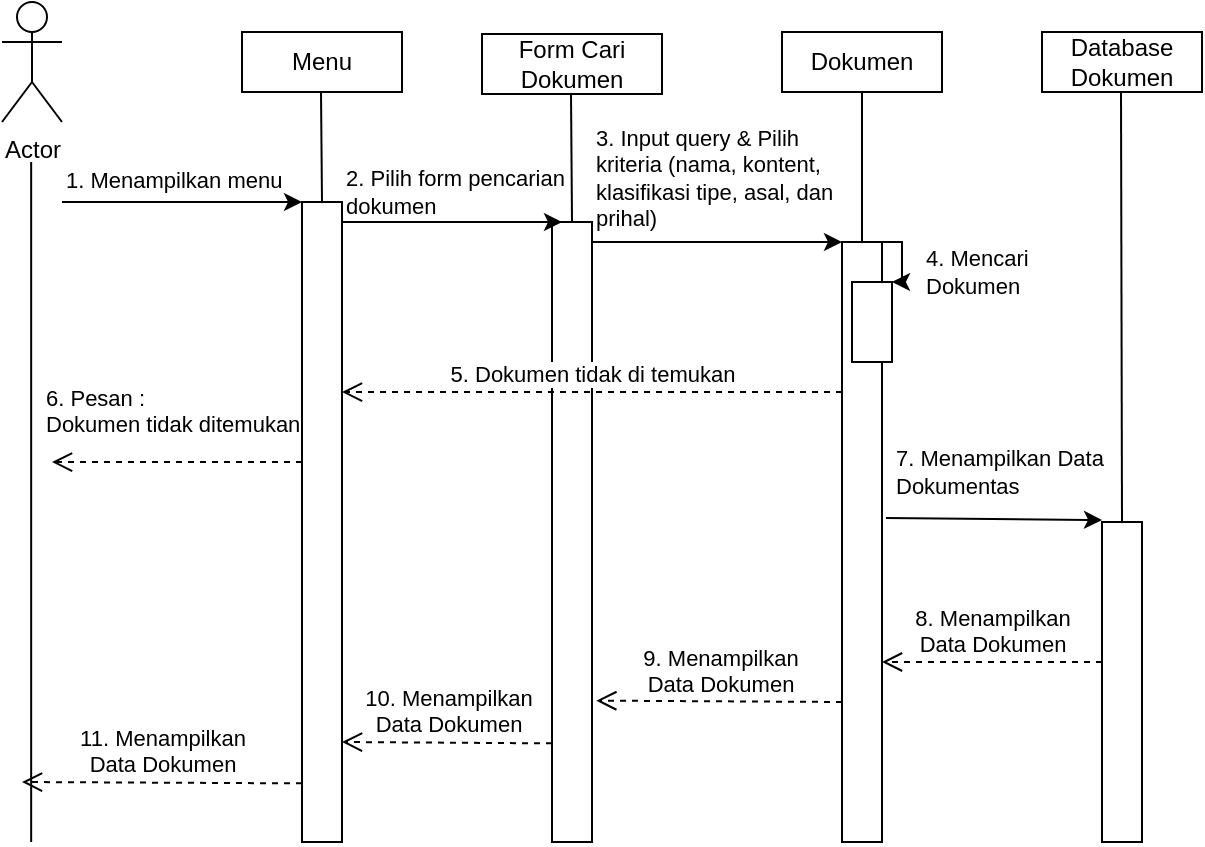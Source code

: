 <mxfile version="15.5.8" type="device"><diagram id="jtR0PZl9-T-8ZyXnWddT" name="Page-1"><mxGraphModel dx="1722" dy="849" grid="1" gridSize="10" guides="1" tooltips="1" connect="1" arrows="1" fold="1" page="1" pageScale="1" pageWidth="850" pageHeight="1100" math="0" shadow="0"><root><mxCell id="0"/><mxCell id="1" parent="0"/><mxCell id="0HWO24WerGCAQFxeb2O8-1" value="Actor" style="shape=umlActor;verticalLabelPosition=bottom;verticalAlign=top;html=1;" vertex="1" parent="1"><mxGeometry x="116" y="350" width="30" height="60" as="geometry"/></mxCell><mxCell id="0HWO24WerGCAQFxeb2O8-3" value="Menu" style="rounded=0;whiteSpace=wrap;html=1;" vertex="1" parent="1"><mxGeometry x="236" y="365" width="80" height="30" as="geometry"/></mxCell><mxCell id="0HWO24WerGCAQFxeb2O8-4" value="Form Cari Dokumen" style="rounded=0;whiteSpace=wrap;html=1;" vertex="1" parent="1"><mxGeometry x="356" y="366" width="90" height="30" as="geometry"/></mxCell><mxCell id="0HWO24WerGCAQFxeb2O8-5" value="Dokumen" style="rounded=0;whiteSpace=wrap;html=1;" vertex="1" parent="1"><mxGeometry x="506" y="365" width="80" height="30" as="geometry"/></mxCell><mxCell id="0HWO24WerGCAQFxeb2O8-6" value="Database Dokumen" style="rounded=0;whiteSpace=wrap;html=1;" vertex="1" parent="1"><mxGeometry x="636" y="365" width="80" height="30" as="geometry"/></mxCell><mxCell id="0HWO24WerGCAQFxeb2O8-9" value="" style="rounded=0;whiteSpace=wrap;html=1;" vertex="1" parent="1"><mxGeometry x="266" y="450" width="20" height="320" as="geometry"/></mxCell><mxCell id="0HWO24WerGCAQFxeb2O8-10" value="" style="rounded=0;whiteSpace=wrap;html=1;" vertex="1" parent="1"><mxGeometry x="391" y="460" width="20" height="310" as="geometry"/></mxCell><mxCell id="0HWO24WerGCAQFxeb2O8-37" style="edgeStyle=orthogonalEdgeStyle;rounded=0;orthogonalLoop=1;jettySize=auto;html=1;exitX=1;exitY=0;exitDx=0;exitDy=0;entryX=1;entryY=0;entryDx=0;entryDy=0;fontSize=11;" edge="1" parent="1" source="0HWO24WerGCAQFxeb2O8-11" target="0HWO24WerGCAQFxeb2O8-34"><mxGeometry relative="1" as="geometry"><Array as="points"><mxPoint x="566" y="470"/></Array></mxGeometry></mxCell><mxCell id="0HWO24WerGCAQFxeb2O8-11" value="" style="rounded=0;whiteSpace=wrap;html=1;" vertex="1" parent="1"><mxGeometry x="536" y="470" width="20" height="300" as="geometry"/></mxCell><mxCell id="0HWO24WerGCAQFxeb2O8-12" value="" style="rounded=0;whiteSpace=wrap;html=1;" vertex="1" parent="1"><mxGeometry x="666" y="610" width="20" height="160" as="geometry"/></mxCell><mxCell id="0HWO24WerGCAQFxeb2O8-13" value="" style="endArrow=none;html=1;rounded=0;exitX=0.5;exitY=1;exitDx=0;exitDy=0;entryX=0.5;entryY=0;entryDx=0;entryDy=0;" edge="1" parent="1" source="0HWO24WerGCAQFxeb2O8-5" target="0HWO24WerGCAQFxeb2O8-11"><mxGeometry width="50" height="50" relative="1" as="geometry"><mxPoint x="476" y="720" as="sourcePoint"/><mxPoint x="566" y="590" as="targetPoint"/></mxGeometry></mxCell><mxCell id="0HWO24WerGCAQFxeb2O8-14" value="" style="endArrow=none;html=1;rounded=0;exitX=0.5;exitY=1;exitDx=0;exitDy=0;entryX=0.5;entryY=0;entryDx=0;entryDy=0;" edge="1" parent="1" target="0HWO24WerGCAQFxeb2O8-12"><mxGeometry width="50" height="50" relative="1" as="geometry"><mxPoint x="675.5" y="395" as="sourcePoint"/><mxPoint x="675.5" y="490" as="targetPoint"/></mxGeometry></mxCell><mxCell id="0HWO24WerGCAQFxeb2O8-15" value="" style="endArrow=none;html=1;rounded=0;exitX=0.5;exitY=1;exitDx=0;exitDy=0;entryX=0.5;entryY=0;entryDx=0;entryDy=0;" edge="1" parent="1" target="0HWO24WerGCAQFxeb2O8-10"><mxGeometry width="50" height="50" relative="1" as="geometry"><mxPoint x="400.5" y="396" as="sourcePoint"/><mxPoint x="401" y="470" as="targetPoint"/></mxGeometry></mxCell><mxCell id="0HWO24WerGCAQFxeb2O8-16" value="" style="endArrow=none;html=1;rounded=0;exitX=0.5;exitY=1;exitDx=0;exitDy=0;" edge="1" parent="1"><mxGeometry width="50" height="50" relative="1" as="geometry"><mxPoint x="275.5" y="395" as="sourcePoint"/><mxPoint x="276" y="450" as="targetPoint"/></mxGeometry></mxCell><mxCell id="0HWO24WerGCAQFxeb2O8-18" value="1. Menampilkan menu" style="text;html=1;strokeColor=none;fillColor=none;align=left;verticalAlign=middle;whiteSpace=wrap;rounded=0;fontSize=11;" vertex="1" parent="1"><mxGeometry x="146" y="424" width="130" height="30" as="geometry"/></mxCell><mxCell id="0HWO24WerGCAQFxeb2O8-19" value="2. Pilih form pencarian dokumen" style="text;html=1;strokeColor=none;fillColor=none;align=left;verticalAlign=middle;whiteSpace=wrap;rounded=0;fontSize=11;" vertex="1" parent="1"><mxGeometry x="286" y="430" width="130" height="30" as="geometry"/></mxCell><mxCell id="0HWO24WerGCAQFxeb2O8-21" value="&lt;div style=&quot;font-size: 11px;&quot;&gt;&lt;span style=&quot;font-size: 11px;&quot;&gt;4. Mencari&amp;nbsp;&lt;/span&gt;&lt;/div&gt;&lt;div style=&quot;font-size: 11px;&quot;&gt;&lt;span style=&quot;font-size: 11px;&quot;&gt;Dokumen&lt;/span&gt;&lt;/div&gt;" style="text;html=1;strokeColor=none;fillColor=none;align=left;verticalAlign=middle;whiteSpace=wrap;rounded=0;fontSize=11;" vertex="1" parent="1"><mxGeometry x="576" y="470" width="80" height="30" as="geometry"/></mxCell><mxCell id="0HWO24WerGCAQFxeb2O8-24" value="&lt;div style=&quot;font-size: 11px&quot;&gt;7. Menampilkan Data&amp;nbsp;&lt;/div&gt;&lt;div style=&quot;font-size: 11px&quot;&gt;Dokumentas&lt;/div&gt;" style="text;html=1;strokeColor=none;fillColor=none;align=left;verticalAlign=middle;whiteSpace=wrap;rounded=0;fontSize=11;" vertex="1" parent="1"><mxGeometry x="561" y="570" width="115" height="30" as="geometry"/></mxCell><mxCell id="0HWO24WerGCAQFxeb2O8-26" value="" style="endArrow=none;html=1;rounded=0;" edge="1" parent="1"><mxGeometry width="50" height="50" relative="1" as="geometry"><mxPoint x="130.58" y="770" as="sourcePoint"/><mxPoint x="130.58" y="430" as="targetPoint"/><Array as="points"><mxPoint x="130.58" y="480"/></Array></mxGeometry></mxCell><mxCell id="0HWO24WerGCAQFxeb2O8-27" value="" style="endArrow=classic;html=1;rounded=0;entryX=0;entryY=0;entryDx=0;entryDy=0;" edge="1" parent="1" target="0HWO24WerGCAQFxeb2O8-9"><mxGeometry width="50" height="50" relative="1" as="geometry"><mxPoint x="146" y="450" as="sourcePoint"/><mxPoint x="196" y="400" as="targetPoint"/><Array as="points"/></mxGeometry></mxCell><mxCell id="0HWO24WerGCAQFxeb2O8-29" value="" style="endArrow=classic;html=1;rounded=0;" edge="1" parent="1"><mxGeometry width="50" height="50" relative="1" as="geometry"><mxPoint x="286" y="460" as="sourcePoint"/><mxPoint x="396" y="460" as="targetPoint"/><Array as="points"/></mxGeometry></mxCell><mxCell id="0HWO24WerGCAQFxeb2O8-30" value="" style="endArrow=classic;html=1;rounded=0;entryX=0;entryY=0;entryDx=0;entryDy=0;" edge="1" parent="1" target="0HWO24WerGCAQFxeb2O8-11"><mxGeometry width="50" height="50" relative="1" as="geometry"><mxPoint x="411" y="470" as="sourcePoint"/><mxPoint x="521" y="470" as="targetPoint"/><Array as="points"/></mxGeometry></mxCell><mxCell id="0HWO24WerGCAQFxeb2O8-31" value="" style="endArrow=classic;html=1;rounded=0;exitX=1.1;exitY=0.46;exitDx=0;exitDy=0;exitPerimeter=0;" edge="1" parent="1" source="0HWO24WerGCAQFxeb2O8-11"><mxGeometry width="50" height="50" relative="1" as="geometry"><mxPoint x="556" y="609" as="sourcePoint"/><mxPoint x="666" y="609" as="targetPoint"/><Array as="points"/></mxGeometry></mxCell><mxCell id="0HWO24WerGCAQFxeb2O8-32" value="&lt;div style=&quot;font-size: 11px;&quot;&gt;&lt;span style=&quot;font-size: 11px;&quot;&gt;3. Input query &amp;amp; Pilih kriteria (nama, kontent, klasifikasi tipe, asal, dan prihal)&lt;/span&gt;&lt;/div&gt;" style="text;html=1;strokeColor=none;fillColor=none;align=left;verticalAlign=middle;whiteSpace=wrap;rounded=0;fontSize=11;" vertex="1" parent="1"><mxGeometry x="411" y="423" width="130" height="30" as="geometry"/></mxCell><mxCell id="0HWO24WerGCAQFxeb2O8-34" value="" style="rounded=0;whiteSpace=wrap;html=1;" vertex="1" parent="1"><mxGeometry x="541" y="490" width="20" height="40" as="geometry"/></mxCell><mxCell id="0HWO24WerGCAQFxeb2O8-42" value="5. Dokumen tidak di temukan" style="html=1;verticalAlign=bottom;endArrow=open;dashed=1;endSize=8;rounded=0;fontSize=11;exitX=0;exitY=0.25;exitDx=0;exitDy=0;entryX=1;entryY=0.297;entryDx=0;entryDy=0;entryPerimeter=0;" edge="1" parent="1" source="0HWO24WerGCAQFxeb2O8-11" target="0HWO24WerGCAQFxeb2O8-9"><mxGeometry relative="1" as="geometry"><mxPoint x="516" y="550" as="sourcePoint"/><mxPoint x="296" y="545" as="targetPoint"/></mxGeometry></mxCell><mxCell id="0HWO24WerGCAQFxeb2O8-43" value="6. Pesan :&lt;br&gt;&lt;div style=&quot;&quot;&gt;Dokumen tidak ditemukan&lt;/div&gt;" style="html=1;verticalAlign=bottom;endArrow=open;dashed=1;endSize=8;rounded=0;fontSize=11;entryX=1;entryY=0.297;entryDx=0;entryDy=0;entryPerimeter=0;align=left;" edge="1" parent="1"><mxGeometry x="1" y="-11" relative="1" as="geometry"><mxPoint x="266" y="580" as="sourcePoint"/><mxPoint x="141" y="580.04" as="targetPoint"/><mxPoint x="-5" y="1" as="offset"/></mxGeometry></mxCell><mxCell id="0HWO24WerGCAQFxeb2O8-46" value="8. Menampilkan&lt;br&gt;Data Dokumen" style="html=1;verticalAlign=bottom;endArrow=open;dashed=1;endSize=8;rounded=0;fontSize=11;exitX=0;exitY=0.25;exitDx=0;exitDy=0;" edge="1" parent="1"><mxGeometry relative="1" as="geometry"><mxPoint x="666" y="680" as="sourcePoint"/><mxPoint x="556" y="680" as="targetPoint"/></mxGeometry></mxCell><mxCell id="0HWO24WerGCAQFxeb2O8-47" value="9. Menampilkan&lt;br&gt;Data Dokumen" style="html=1;verticalAlign=bottom;endArrow=open;dashed=1;endSize=8;rounded=0;fontSize=11;exitX=0;exitY=0.25;exitDx=0;exitDy=0;entryX=1.108;entryY=0.772;entryDx=0;entryDy=0;entryPerimeter=0;" edge="1" parent="1" target="0HWO24WerGCAQFxeb2O8-10"><mxGeometry relative="1" as="geometry"><mxPoint x="536" y="700" as="sourcePoint"/><mxPoint x="426" y="700" as="targetPoint"/></mxGeometry></mxCell><mxCell id="0HWO24WerGCAQFxeb2O8-48" value="10. Menampilkan&lt;br&gt;Data Dokumen" style="html=1;verticalAlign=bottom;endArrow=open;dashed=1;endSize=8;rounded=0;fontSize=11;exitX=0;exitY=0.25;exitDx=0;exitDy=0;" edge="1" parent="1"><mxGeometry relative="1" as="geometry"><mxPoint x="391" y="720.68" as="sourcePoint"/><mxPoint x="286" y="720" as="targetPoint"/></mxGeometry></mxCell><mxCell id="0HWO24WerGCAQFxeb2O8-49" value="11. Menampilkan&lt;br&gt;Data Dokumen" style="html=1;verticalAlign=bottom;endArrow=open;dashed=1;endSize=8;rounded=0;fontSize=11;exitX=0;exitY=0.25;exitDx=0;exitDy=0;" edge="1" parent="1"><mxGeometry relative="1" as="geometry"><mxPoint x="266.0" y="740.68" as="sourcePoint"/><mxPoint x="126" y="740" as="targetPoint"/></mxGeometry></mxCell></root></mxGraphModel></diagram></mxfile>